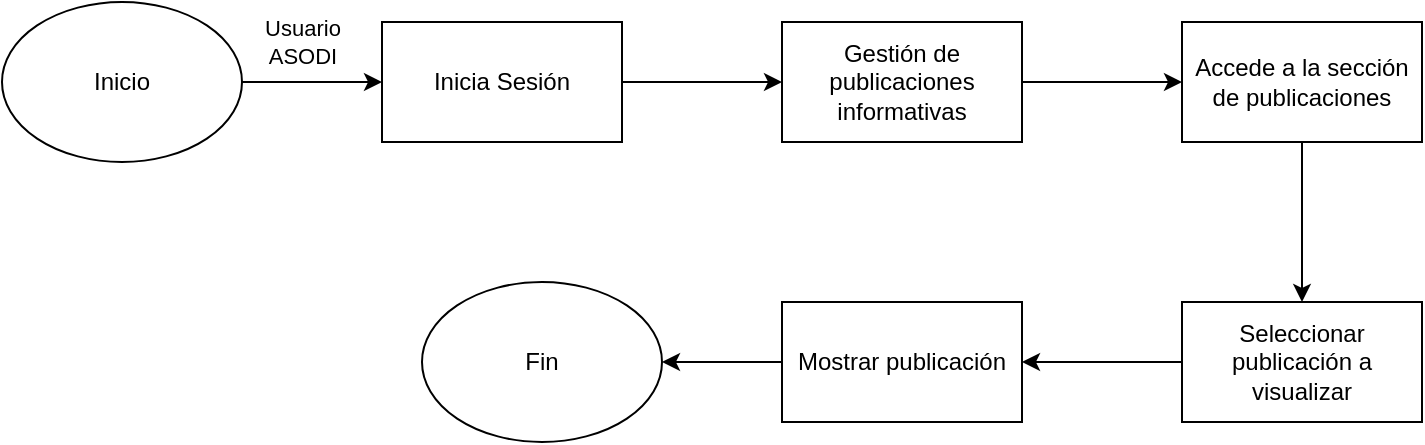 <mxfile version="21.7.2" type="device">
  <diagram name="Página-1" id="9md5Ts3GRhAHaDtWf1Rq">
    <mxGraphModel dx="213" dy="625" grid="1" gridSize="10" guides="1" tooltips="1" connect="1" arrows="1" fold="1" page="1" pageScale="1" pageWidth="827" pageHeight="1169" math="0" shadow="0">
      <root>
        <mxCell id="0" />
        <mxCell id="1" parent="0" />
        <mxCell id="QfI1FCJWLq2O4Pp9g6TG-3" value="" style="edgeStyle=orthogonalEdgeStyle;rounded=0;orthogonalLoop=1;jettySize=auto;html=1;" edge="1" parent="1" source="QfI1FCJWLq2O4Pp9g6TG-1" target="QfI1FCJWLq2O4Pp9g6TG-2">
          <mxGeometry relative="1" as="geometry" />
        </mxCell>
        <mxCell id="QfI1FCJWLq2O4Pp9g6TG-4" value="Usuario&lt;br&gt;ASODI" style="edgeLabel;html=1;align=center;verticalAlign=middle;resizable=0;points=[];" vertex="1" connectable="0" parent="QfI1FCJWLq2O4Pp9g6TG-3">
          <mxGeometry x="-0.349" y="-3" relative="1" as="geometry">
            <mxPoint x="7" y="-23" as="offset" />
          </mxGeometry>
        </mxCell>
        <mxCell id="QfI1FCJWLq2O4Pp9g6TG-1" value="Inicio" style="ellipse;whiteSpace=wrap;html=1;" vertex="1" parent="1">
          <mxGeometry x="30" y="100" width="120" height="80" as="geometry" />
        </mxCell>
        <mxCell id="QfI1FCJWLq2O4Pp9g6TG-6" value="" style="edgeStyle=orthogonalEdgeStyle;rounded=0;orthogonalLoop=1;jettySize=auto;html=1;" edge="1" parent="1" source="QfI1FCJWLq2O4Pp9g6TG-2" target="QfI1FCJWLq2O4Pp9g6TG-5">
          <mxGeometry relative="1" as="geometry" />
        </mxCell>
        <mxCell id="QfI1FCJWLq2O4Pp9g6TG-2" value="Inicia Sesión" style="whiteSpace=wrap;html=1;" vertex="1" parent="1">
          <mxGeometry x="220" y="110" width="120" height="60" as="geometry" />
        </mxCell>
        <mxCell id="QfI1FCJWLq2O4Pp9g6TG-8" value="" style="edgeStyle=orthogonalEdgeStyle;rounded=0;orthogonalLoop=1;jettySize=auto;html=1;" edge="1" parent="1" source="QfI1FCJWLq2O4Pp9g6TG-5" target="QfI1FCJWLq2O4Pp9g6TG-7">
          <mxGeometry relative="1" as="geometry" />
        </mxCell>
        <mxCell id="QfI1FCJWLq2O4Pp9g6TG-5" value="Gestión de publicaciones informativas" style="whiteSpace=wrap;html=1;" vertex="1" parent="1">
          <mxGeometry x="420" y="110" width="120" height="60" as="geometry" />
        </mxCell>
        <mxCell id="QfI1FCJWLq2O4Pp9g6TG-10" value="" style="edgeStyle=orthogonalEdgeStyle;rounded=0;orthogonalLoop=1;jettySize=auto;html=1;" edge="1" parent="1" source="QfI1FCJWLq2O4Pp9g6TG-7" target="QfI1FCJWLq2O4Pp9g6TG-9">
          <mxGeometry relative="1" as="geometry" />
        </mxCell>
        <mxCell id="QfI1FCJWLq2O4Pp9g6TG-7" value="Accede a la sección&lt;br&gt;de publicaciones" style="whiteSpace=wrap;html=1;" vertex="1" parent="1">
          <mxGeometry x="620" y="110" width="120" height="60" as="geometry" />
        </mxCell>
        <mxCell id="QfI1FCJWLq2O4Pp9g6TG-12" value="" style="edgeStyle=orthogonalEdgeStyle;rounded=0;orthogonalLoop=1;jettySize=auto;html=1;" edge="1" parent="1" source="QfI1FCJWLq2O4Pp9g6TG-9" target="QfI1FCJWLq2O4Pp9g6TG-11">
          <mxGeometry relative="1" as="geometry" />
        </mxCell>
        <mxCell id="QfI1FCJWLq2O4Pp9g6TG-9" value="Seleccionar publicación a visualizar" style="whiteSpace=wrap;html=1;" vertex="1" parent="1">
          <mxGeometry x="620" y="250" width="120" height="60" as="geometry" />
        </mxCell>
        <mxCell id="QfI1FCJWLq2O4Pp9g6TG-14" style="edgeStyle=orthogonalEdgeStyle;rounded=0;orthogonalLoop=1;jettySize=auto;html=1;entryX=1;entryY=0.5;entryDx=0;entryDy=0;" edge="1" parent="1" source="QfI1FCJWLq2O4Pp9g6TG-11" target="QfI1FCJWLq2O4Pp9g6TG-13">
          <mxGeometry relative="1" as="geometry" />
        </mxCell>
        <mxCell id="QfI1FCJWLq2O4Pp9g6TG-11" value="Mostrar publicación" style="whiteSpace=wrap;html=1;" vertex="1" parent="1">
          <mxGeometry x="420" y="250" width="120" height="60" as="geometry" />
        </mxCell>
        <mxCell id="QfI1FCJWLq2O4Pp9g6TG-13" value="Fin" style="ellipse;whiteSpace=wrap;html=1;" vertex="1" parent="1">
          <mxGeometry x="240" y="240" width="120" height="80" as="geometry" />
        </mxCell>
      </root>
    </mxGraphModel>
  </diagram>
</mxfile>
